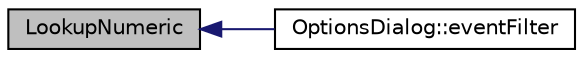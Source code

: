 digraph "LookupNumeric"
{
  edge [fontname="Helvetica",fontsize="10",labelfontname="Helvetica",labelfontsize="10"];
  node [fontname="Helvetica",fontsize="10",shape=record];
  rankdir="LR";
  Node117 [label="LookupNumeric",height=0.2,width=0.4,color="black", fillcolor="grey75", style="filled", fontcolor="black"];
  Node117 -> Node118 [dir="back",color="midnightblue",fontsize="10",style="solid",fontname="Helvetica"];
  Node118 [label="OptionsDialog::eventFilter",height=0.2,width=0.4,color="black", fillcolor="white", style="filled",URL="$class_options_dialog.html#abf2b8046ca9bce3f2c1f04e329468983"];
}
